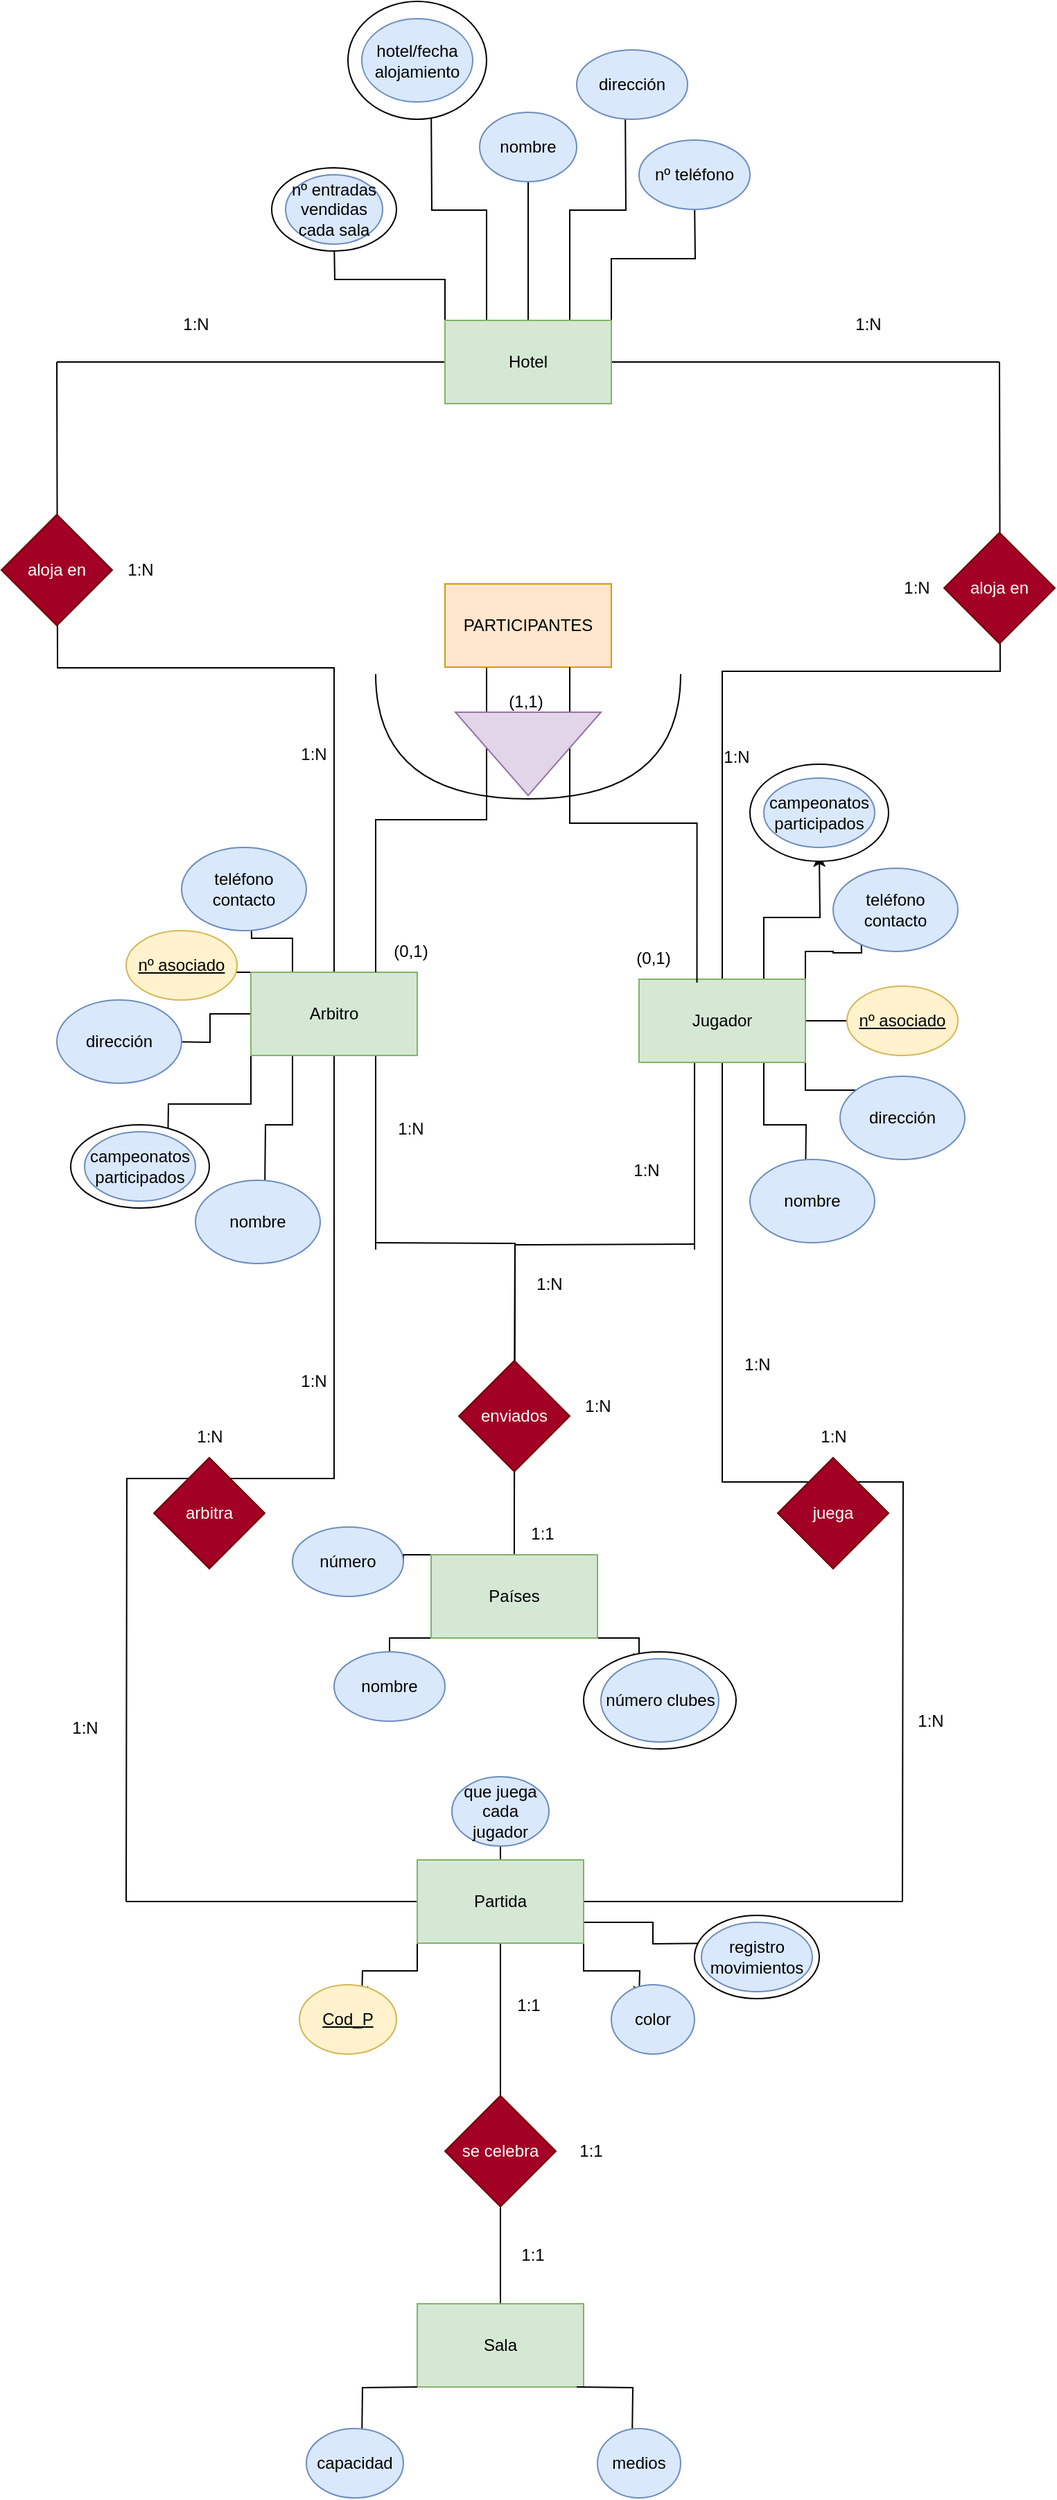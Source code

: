 <mxfile version="22.0.4" type="github">
  <diagram name="Página-1" id="-ygdy8630yrJe1KB-0lt">
    <mxGraphModel dx="1687" dy="2061" grid="1" gridSize="10" guides="1" tooltips="1" connect="1" arrows="1" fold="1" page="1" pageScale="1" pageWidth="827" pageHeight="1169" math="0" shadow="0">
      <root>
        <mxCell id="0" />
        <mxCell id="1" parent="0" />
        <mxCell id="7aKeYZJTnc0OrMBW9mIs-49" style="edgeStyle=orthogonalEdgeStyle;rounded=0;orthogonalLoop=1;jettySize=auto;html=1;exitX=0;exitY=0;exitDx=0;exitDy=0;" edge="1" parent="1" source="7aKeYZJTnc0OrMBW9mIs-1">
          <mxGeometry relative="1" as="geometry">
            <mxPoint x="160" y="310" as="targetPoint" />
          </mxGeometry>
        </mxCell>
        <mxCell id="7aKeYZJTnc0OrMBW9mIs-51" style="edgeStyle=orthogonalEdgeStyle;rounded=0;orthogonalLoop=1;jettySize=auto;html=1;exitX=0;exitY=0.5;exitDx=0;exitDy=0;" edge="1" parent="1" source="7aKeYZJTnc0OrMBW9mIs-1">
          <mxGeometry relative="1" as="geometry">
            <mxPoint x="130" y="360" as="targetPoint" />
          </mxGeometry>
        </mxCell>
        <mxCell id="7aKeYZJTnc0OrMBW9mIs-52" style="edgeStyle=orthogonalEdgeStyle;rounded=0;orthogonalLoop=1;jettySize=auto;html=1;exitX=0.25;exitY=0;exitDx=0;exitDy=0;" edge="1" parent="1" source="7aKeYZJTnc0OrMBW9mIs-1">
          <mxGeometry relative="1" as="geometry">
            <mxPoint x="190" y="260" as="targetPoint" />
          </mxGeometry>
        </mxCell>
        <mxCell id="7aKeYZJTnc0OrMBW9mIs-53" style="edgeStyle=orthogonalEdgeStyle;rounded=0;orthogonalLoop=1;jettySize=auto;html=1;exitX=0.25;exitY=1;exitDx=0;exitDy=0;" edge="1" parent="1" source="7aKeYZJTnc0OrMBW9mIs-1">
          <mxGeometry relative="1" as="geometry">
            <mxPoint x="200" y="470" as="targetPoint" />
          </mxGeometry>
        </mxCell>
        <mxCell id="7aKeYZJTnc0OrMBW9mIs-55" style="edgeStyle=orthogonalEdgeStyle;rounded=0;orthogonalLoop=1;jettySize=auto;html=1;exitX=0;exitY=1;exitDx=0;exitDy=0;" edge="1" parent="1" source="7aKeYZJTnc0OrMBW9mIs-1">
          <mxGeometry relative="1" as="geometry">
            <mxPoint x="130" y="440" as="targetPoint" />
          </mxGeometry>
        </mxCell>
        <mxCell id="7aKeYZJTnc0OrMBW9mIs-74" style="edgeStyle=orthogonalEdgeStyle;rounded=0;orthogonalLoop=1;jettySize=auto;html=1;exitX=0.5;exitY=1;exitDx=0;exitDy=0;endArrow=none;endFill=0;" edge="1" parent="1" source="7aKeYZJTnc0OrMBW9mIs-1">
          <mxGeometry relative="1" as="geometry">
            <mxPoint x="100" y="980" as="targetPoint" />
          </mxGeometry>
        </mxCell>
        <mxCell id="7aKeYZJTnc0OrMBW9mIs-97" style="edgeStyle=orthogonalEdgeStyle;rounded=0;orthogonalLoop=1;jettySize=auto;html=1;exitX=0.5;exitY=0;exitDx=0;exitDy=0;endArrow=none;endFill=0;" edge="1" parent="1" source="7aKeYZJTnc0OrMBW9mIs-1">
          <mxGeometry relative="1" as="geometry">
            <mxPoint x="50" y="-130" as="targetPoint" />
          </mxGeometry>
        </mxCell>
        <mxCell id="7aKeYZJTnc0OrMBW9mIs-167" style="edgeStyle=orthogonalEdgeStyle;rounded=0;orthogonalLoop=1;jettySize=auto;html=1;exitX=0.75;exitY=1;exitDx=0;exitDy=0;endArrow=none;endFill=0;" edge="1" parent="1">
          <mxGeometry relative="1" as="geometry">
            <mxPoint x="280" y="505" as="sourcePoint" />
            <mxPoint x="380" y="680" as="targetPoint" />
          </mxGeometry>
        </mxCell>
        <mxCell id="7aKeYZJTnc0OrMBW9mIs-169" style="edgeStyle=orthogonalEdgeStyle;rounded=0;orthogonalLoop=1;jettySize=auto;html=1;exitX=0.75;exitY=1;exitDx=0;exitDy=0;endArrow=none;endFill=0;" edge="1" parent="1" source="7aKeYZJTnc0OrMBW9mIs-1">
          <mxGeometry relative="1" as="geometry">
            <mxPoint x="280" y="510" as="targetPoint" />
          </mxGeometry>
        </mxCell>
        <mxCell id="7aKeYZJTnc0OrMBW9mIs-1" value="Arbitro" style="rounded=0;whiteSpace=wrap;html=1;fillColor=#d5e8d4;strokeColor=#82b366;" vertex="1" parent="1">
          <mxGeometry x="190" y="310" width="120" height="60" as="geometry" />
        </mxCell>
        <mxCell id="7aKeYZJTnc0OrMBW9mIs-23" style="edgeStyle=orthogonalEdgeStyle;rounded=0;orthogonalLoop=1;jettySize=auto;html=1;exitX=1;exitY=1;exitDx=0;exitDy=0;" edge="1" parent="1" source="7aKeYZJTnc0OrMBW9mIs-2">
          <mxGeometry relative="1" as="geometry">
            <mxPoint x="630" y="415" as="targetPoint" />
          </mxGeometry>
        </mxCell>
        <mxCell id="7aKeYZJTnc0OrMBW9mIs-24" style="edgeStyle=orthogonalEdgeStyle;rounded=0;orthogonalLoop=1;jettySize=auto;html=1;exitX=1;exitY=0;exitDx=0;exitDy=0;" edge="1" parent="1" source="7aKeYZJTnc0OrMBW9mIs-2">
          <mxGeometry relative="1" as="geometry">
            <mxPoint x="630" y="275" as="targetPoint" />
          </mxGeometry>
        </mxCell>
        <mxCell id="7aKeYZJTnc0OrMBW9mIs-25" style="edgeStyle=orthogonalEdgeStyle;rounded=0;orthogonalLoop=1;jettySize=auto;html=1;exitX=0.75;exitY=1;exitDx=0;exitDy=0;" edge="1" parent="1" source="7aKeYZJTnc0OrMBW9mIs-2">
          <mxGeometry relative="1" as="geometry">
            <mxPoint x="590" y="465" as="targetPoint" />
          </mxGeometry>
        </mxCell>
        <mxCell id="7aKeYZJTnc0OrMBW9mIs-26" style="edgeStyle=orthogonalEdgeStyle;rounded=0;orthogonalLoop=1;jettySize=auto;html=1;exitX=0.75;exitY=0;exitDx=0;exitDy=0;" edge="1" parent="1" source="7aKeYZJTnc0OrMBW9mIs-2">
          <mxGeometry relative="1" as="geometry">
            <mxPoint x="600" y="225" as="targetPoint" />
          </mxGeometry>
        </mxCell>
        <mxCell id="7aKeYZJTnc0OrMBW9mIs-27" style="edgeStyle=orthogonalEdgeStyle;rounded=0;orthogonalLoop=1;jettySize=auto;html=1;exitX=1;exitY=0.5;exitDx=0;exitDy=0;" edge="1" parent="1" source="7aKeYZJTnc0OrMBW9mIs-2">
          <mxGeometry relative="1" as="geometry">
            <mxPoint x="640" y="345" as="targetPoint" />
          </mxGeometry>
        </mxCell>
        <mxCell id="7aKeYZJTnc0OrMBW9mIs-59" style="edgeStyle=orthogonalEdgeStyle;rounded=0;orthogonalLoop=1;jettySize=auto;html=1;endArrow=none;endFill=0;" edge="1" parent="1">
          <mxGeometry relative="1" as="geometry">
            <mxPoint x="380" y="695" as="targetPoint" />
            <mxPoint x="510" y="506" as="sourcePoint" />
          </mxGeometry>
        </mxCell>
        <mxCell id="7aKeYZJTnc0OrMBW9mIs-75" style="edgeStyle=orthogonalEdgeStyle;rounded=0;orthogonalLoop=1;jettySize=auto;html=1;exitX=0.5;exitY=1;exitDx=0;exitDy=0;endArrow=none;endFill=0;" edge="1" parent="1" source="7aKeYZJTnc0OrMBW9mIs-2">
          <mxGeometry relative="1" as="geometry">
            <mxPoint x="660" y="980" as="targetPoint" />
          </mxGeometry>
        </mxCell>
        <mxCell id="7aKeYZJTnc0OrMBW9mIs-95" style="edgeStyle=orthogonalEdgeStyle;rounded=0;orthogonalLoop=1;jettySize=auto;html=1;exitX=0.5;exitY=0;exitDx=0;exitDy=0;endArrow=none;endFill=0;" edge="1" parent="1" source="7aKeYZJTnc0OrMBW9mIs-2">
          <mxGeometry relative="1" as="geometry">
            <mxPoint x="730" y="-130" as="targetPoint" />
          </mxGeometry>
        </mxCell>
        <mxCell id="7aKeYZJTnc0OrMBW9mIs-166" style="edgeStyle=orthogonalEdgeStyle;rounded=0;orthogonalLoop=1;jettySize=auto;html=1;exitX=0.25;exitY=1;exitDx=0;exitDy=0;endArrow=none;endFill=0;" edge="1" parent="1">
          <mxGeometry relative="1" as="geometry">
            <mxPoint x="510" y="510" as="targetPoint" />
            <mxPoint x="510.03" y="375" as="sourcePoint" />
            <Array as="points">
              <mxPoint x="510.03" y="420" />
              <mxPoint x="510.03" y="420" />
            </Array>
          </mxGeometry>
        </mxCell>
        <mxCell id="7aKeYZJTnc0OrMBW9mIs-2" value="Jugador" style="whiteSpace=wrap;html=1;fillColor=#d5e8d4;strokeColor=#82b366;" vertex="1" parent="1">
          <mxGeometry x="470" y="315" width="120" height="60" as="geometry" />
        </mxCell>
        <mxCell id="7aKeYZJTnc0OrMBW9mIs-12" style="edgeStyle=orthogonalEdgeStyle;rounded=0;orthogonalLoop=1;jettySize=auto;html=1;exitX=0.25;exitY=1;exitDx=0;exitDy=0;entryX=0.75;entryY=0;entryDx=0;entryDy=0;endArrow=none;endFill=0;" edge="1" parent="1" source="7aKeYZJTnc0OrMBW9mIs-10" target="7aKeYZJTnc0OrMBW9mIs-1">
          <mxGeometry relative="1" as="geometry" />
        </mxCell>
        <mxCell id="7aKeYZJTnc0OrMBW9mIs-10" value="PARTICIPANTES" style="whiteSpace=wrap;html=1;fillColor=#ffe6cc;strokeColor=#d79b00;" vertex="1" parent="1">
          <mxGeometry x="330" y="30" width="120" height="60" as="geometry" />
        </mxCell>
        <mxCell id="7aKeYZJTnc0OrMBW9mIs-11" style="edgeStyle=orthogonalEdgeStyle;rounded=0;orthogonalLoop=1;jettySize=auto;html=1;exitX=0.75;exitY=1;exitDx=0;exitDy=0;endArrow=none;endFill=0;entryX=0.348;entryY=0.042;entryDx=0;entryDy=0;entryPerimeter=0;" edge="1" parent="1" source="7aKeYZJTnc0OrMBW9mIs-10" target="7aKeYZJTnc0OrMBW9mIs-2">
          <mxGeometry relative="1" as="geometry">
            <mxPoint x="512" y="310" as="targetPoint" />
          </mxGeometry>
        </mxCell>
        <mxCell id="7aKeYZJTnc0OrMBW9mIs-13" value="" style="shape=requiredInterface;html=1;verticalLabelPosition=bottom;sketch=0;rotation=90;" vertex="1" parent="1">
          <mxGeometry x="345" y="30" width="90" height="220" as="geometry" />
        </mxCell>
        <mxCell id="7aKeYZJTnc0OrMBW9mIs-18" value="&lt;u&gt;nº asociado&lt;/u&gt;" style="ellipse;whiteSpace=wrap;html=1;fillColor=#fff2cc;strokeColor=#d6b656;" vertex="1" parent="1">
          <mxGeometry x="620" y="320" width="80" height="50" as="geometry" />
        </mxCell>
        <mxCell id="7aKeYZJTnc0OrMBW9mIs-20" value="nombre" style="ellipse;whiteSpace=wrap;html=1;fillColor=#dae8fc;strokeColor=#6c8ebf;" vertex="1" parent="1">
          <mxGeometry x="550" y="445" width="90" height="60" as="geometry" />
        </mxCell>
        <mxCell id="7aKeYZJTnc0OrMBW9mIs-21" value="teléfono contacto" style="ellipse;whiteSpace=wrap;html=1;fillColor=#dae8fc;strokeColor=#6c8ebf;" vertex="1" parent="1">
          <mxGeometry x="610" y="235" width="90" height="60" as="geometry" />
        </mxCell>
        <mxCell id="7aKeYZJTnc0OrMBW9mIs-22" value="dirección" style="ellipse;whiteSpace=wrap;html=1;fillColor=#dae8fc;strokeColor=#6c8ebf;" vertex="1" parent="1">
          <mxGeometry x="615" y="385" width="90" height="60" as="geometry" />
        </mxCell>
        <mxCell id="7aKeYZJTnc0OrMBW9mIs-43" value="&lt;u&gt;nº asociado&lt;/u&gt;" style="ellipse;whiteSpace=wrap;html=1;fillColor=#fff2cc;strokeColor=#d6b656;" vertex="1" parent="1">
          <mxGeometry x="100" y="280" width="80" height="50" as="geometry" />
        </mxCell>
        <mxCell id="7aKeYZJTnc0OrMBW9mIs-45" value="nombre" style="ellipse;whiteSpace=wrap;html=1;fillColor=#dae8fc;strokeColor=#6c8ebf;" vertex="1" parent="1">
          <mxGeometry x="150" y="460" width="90" height="60" as="geometry" />
        </mxCell>
        <mxCell id="7aKeYZJTnc0OrMBW9mIs-46" value="teléfono contacto" style="ellipse;whiteSpace=wrap;html=1;fillColor=#dae8fc;strokeColor=#6c8ebf;" vertex="1" parent="1">
          <mxGeometry x="140" y="220" width="90" height="60" as="geometry" />
        </mxCell>
        <mxCell id="7aKeYZJTnc0OrMBW9mIs-47" value="dirección" style="ellipse;whiteSpace=wrap;html=1;fillColor=#dae8fc;strokeColor=#6c8ebf;" vertex="1" parent="1">
          <mxGeometry x="50" y="330" width="90" height="60" as="geometry" />
        </mxCell>
        <mxCell id="7aKeYZJTnc0OrMBW9mIs-62" style="edgeStyle=orthogonalEdgeStyle;rounded=0;orthogonalLoop=1;jettySize=auto;html=1;exitX=0.5;exitY=1;exitDx=0;exitDy=0;endArrow=none;endFill=0;" edge="1" parent="1" source="7aKeYZJTnc0OrMBW9mIs-61">
          <mxGeometry relative="1" as="geometry">
            <mxPoint x="380" y="740" as="targetPoint" />
          </mxGeometry>
        </mxCell>
        <mxCell id="7aKeYZJTnc0OrMBW9mIs-61" value="enviados" style="rhombus;whiteSpace=wrap;html=1;fillColor=#a20025;fontColor=#ffffff;strokeColor=#6F0000;" vertex="1" parent="1">
          <mxGeometry x="340" y="590" width="80" height="80" as="geometry" />
        </mxCell>
        <mxCell id="7aKeYZJTnc0OrMBW9mIs-64" style="edgeStyle=orthogonalEdgeStyle;rounded=0;orthogonalLoop=1;jettySize=auto;html=1;exitX=0;exitY=1;exitDx=0;exitDy=0;" edge="1" parent="1" source="7aKeYZJTnc0OrMBW9mIs-63">
          <mxGeometry relative="1" as="geometry">
            <mxPoint x="290" y="810" as="targetPoint" />
          </mxGeometry>
        </mxCell>
        <mxCell id="7aKeYZJTnc0OrMBW9mIs-67" style="edgeStyle=orthogonalEdgeStyle;rounded=0;orthogonalLoop=1;jettySize=auto;html=1;exitX=1;exitY=1;exitDx=0;exitDy=0;" edge="1" parent="1" source="7aKeYZJTnc0OrMBW9mIs-63">
          <mxGeometry relative="1" as="geometry">
            <mxPoint x="470" y="810" as="targetPoint" />
          </mxGeometry>
        </mxCell>
        <mxCell id="7aKeYZJTnc0OrMBW9mIs-180" style="edgeStyle=orthogonalEdgeStyle;rounded=0;orthogonalLoop=1;jettySize=auto;html=1;exitX=0;exitY=0;exitDx=0;exitDy=0;entryX=1;entryY=0.5;entryDx=0;entryDy=0;endArrow=none;endFill=0;" edge="1" parent="1" source="7aKeYZJTnc0OrMBW9mIs-63" target="7aKeYZJTnc0OrMBW9mIs-73">
          <mxGeometry relative="1" as="geometry" />
        </mxCell>
        <mxCell id="7aKeYZJTnc0OrMBW9mIs-63" value="Países" style="rounded=0;whiteSpace=wrap;html=1;fillColor=#d5e8d4;strokeColor=#82b366;" vertex="1" parent="1">
          <mxGeometry x="320" y="730" width="120" height="60" as="geometry" />
        </mxCell>
        <mxCell id="7aKeYZJTnc0OrMBW9mIs-68" value="nombre" style="ellipse;whiteSpace=wrap;html=1;fillColor=#dae8fc;strokeColor=#6c8ebf;" vertex="1" parent="1">
          <mxGeometry x="250" y="800" width="80" height="50" as="geometry" />
        </mxCell>
        <mxCell id="7aKeYZJTnc0OrMBW9mIs-73" value="número" style="ellipse;whiteSpace=wrap;html=1;fillColor=#dae8fc;strokeColor=#6c8ebf;" vertex="1" parent="1">
          <mxGeometry x="220" y="710" width="80" height="50" as="geometry" />
        </mxCell>
        <mxCell id="7aKeYZJTnc0OrMBW9mIs-76" value="" style="endArrow=none;html=1;rounded=0;entryX=0;entryY=0.5;entryDx=0;entryDy=0;" edge="1" parent="1" target="7aKeYZJTnc0OrMBW9mIs-83">
          <mxGeometry width="50" height="50" relative="1" as="geometry">
            <mxPoint x="100" y="980" as="sourcePoint" />
            <mxPoint x="280" y="980" as="targetPoint" />
          </mxGeometry>
        </mxCell>
        <mxCell id="7aKeYZJTnc0OrMBW9mIs-77" value="" style="endArrow=none;html=1;rounded=0;exitX=1;exitY=0.5;exitDx=0;exitDy=0;" edge="1" parent="1" source="7aKeYZJTnc0OrMBW9mIs-83">
          <mxGeometry width="50" height="50" relative="1" as="geometry">
            <mxPoint x="440" y="980" as="sourcePoint" />
            <mxPoint x="660" y="980" as="targetPoint" />
          </mxGeometry>
        </mxCell>
        <mxCell id="7aKeYZJTnc0OrMBW9mIs-79" value="arbitra" style="rhombus;whiteSpace=wrap;html=1;fillColor=#a20025;fontColor=#ffffff;strokeColor=#6F0000;" vertex="1" parent="1">
          <mxGeometry x="120" y="660" width="80" height="80" as="geometry" />
        </mxCell>
        <mxCell id="7aKeYZJTnc0OrMBW9mIs-81" value="juega" style="rhombus;whiteSpace=wrap;html=1;fillColor=#a20025;fontColor=#ffffff;strokeColor=#6F0000;" vertex="1" parent="1">
          <mxGeometry x="570" y="660" width="80" height="80" as="geometry" />
        </mxCell>
        <mxCell id="7aKeYZJTnc0OrMBW9mIs-84" style="edgeStyle=orthogonalEdgeStyle;rounded=0;orthogonalLoop=1;jettySize=auto;html=1;exitX=0;exitY=1;exitDx=0;exitDy=0;" edge="1" parent="1" source="7aKeYZJTnc0OrMBW9mIs-83">
          <mxGeometry relative="1" as="geometry">
            <mxPoint x="270" y="1050" as="targetPoint" />
          </mxGeometry>
        </mxCell>
        <mxCell id="7aKeYZJTnc0OrMBW9mIs-85" style="edgeStyle=orthogonalEdgeStyle;rounded=0;orthogonalLoop=1;jettySize=auto;html=1;exitX=1;exitY=1;exitDx=0;exitDy=0;" edge="1" parent="1" source="7aKeYZJTnc0OrMBW9mIs-83">
          <mxGeometry relative="1" as="geometry">
            <mxPoint x="470" y="1050" as="targetPoint" />
          </mxGeometry>
        </mxCell>
        <mxCell id="7aKeYZJTnc0OrMBW9mIs-132" style="edgeStyle=orthogonalEdgeStyle;rounded=0;orthogonalLoop=1;jettySize=auto;html=1;exitX=0.5;exitY=0;exitDx=0;exitDy=0;entryX=0.5;entryY=1;entryDx=0;entryDy=0;endArrow=none;endFill=0;" edge="1" parent="1" source="7aKeYZJTnc0OrMBW9mIs-83" target="7aKeYZJTnc0OrMBW9mIs-89">
          <mxGeometry relative="1" as="geometry" />
        </mxCell>
        <mxCell id="7aKeYZJTnc0OrMBW9mIs-133" style="edgeStyle=orthogonalEdgeStyle;rounded=0;orthogonalLoop=1;jettySize=auto;html=1;exitX=0.5;exitY=1;exitDx=0;exitDy=0;" edge="1" parent="1" source="7aKeYZJTnc0OrMBW9mIs-83">
          <mxGeometry relative="1" as="geometry">
            <mxPoint x="370" y="1290" as="targetPoint" />
          </mxGeometry>
        </mxCell>
        <mxCell id="7aKeYZJTnc0OrMBW9mIs-146" style="edgeStyle=orthogonalEdgeStyle;rounded=0;orthogonalLoop=1;jettySize=auto;html=1;exitX=1;exitY=0.75;exitDx=0;exitDy=0;" edge="1" parent="1" source="7aKeYZJTnc0OrMBW9mIs-83">
          <mxGeometry relative="1" as="geometry">
            <mxPoint x="530" y="1010" as="targetPoint" />
          </mxGeometry>
        </mxCell>
        <mxCell id="7aKeYZJTnc0OrMBW9mIs-83" value="Partida" style="whiteSpace=wrap;html=1;fillColor=#d5e8d4;strokeColor=#82b366;" vertex="1" parent="1">
          <mxGeometry x="310" y="950" width="120" height="60" as="geometry" />
        </mxCell>
        <mxCell id="7aKeYZJTnc0OrMBW9mIs-88" value="&lt;u&gt;Cod_P&lt;/u&gt;" style="ellipse;whiteSpace=wrap;html=1;fillColor=#fff2cc;strokeColor=#d6b656;" vertex="1" parent="1">
          <mxGeometry x="225" y="1040" width="70" height="50" as="geometry" />
        </mxCell>
        <mxCell id="7aKeYZJTnc0OrMBW9mIs-89" value="que juega cada jugador" style="ellipse;whiteSpace=wrap;html=1;fillColor=#dae8fc;strokeColor=#6c8ebf;" vertex="1" parent="1">
          <mxGeometry x="335" y="890" width="70" height="50" as="geometry" />
        </mxCell>
        <mxCell id="7aKeYZJTnc0OrMBW9mIs-90" value="color" style="ellipse;whiteSpace=wrap;html=1;fillColor=#dae8fc;strokeColor=#6c8ebf;" vertex="1" parent="1">
          <mxGeometry x="450" y="1040" width="60" height="50" as="geometry" />
        </mxCell>
        <mxCell id="7aKeYZJTnc0OrMBW9mIs-99" value="aloja en" style="rhombus;whiteSpace=wrap;html=1;fillColor=#a20025;fontColor=#ffffff;strokeColor=#6F0000;" vertex="1" parent="1">
          <mxGeometry x="10" y="-20" width="80" height="80" as="geometry" />
        </mxCell>
        <mxCell id="7aKeYZJTnc0OrMBW9mIs-100" value="aloja en" style="rhombus;whiteSpace=wrap;html=1;fillColor=#a20025;fontColor=#ffffff;strokeColor=#6F0000;" vertex="1" parent="1">
          <mxGeometry x="690" y="-7" width="80" height="80" as="geometry" />
        </mxCell>
        <mxCell id="7aKeYZJTnc0OrMBW9mIs-101" value="" style="endArrow=none;html=1;rounded=0;" edge="1" parent="1">
          <mxGeometry width="50" height="50" relative="1" as="geometry">
            <mxPoint x="50" y="-130" as="sourcePoint" />
            <mxPoint x="330" y="-130" as="targetPoint" />
          </mxGeometry>
        </mxCell>
        <mxCell id="7aKeYZJTnc0OrMBW9mIs-102" value="" style="endArrow=none;html=1;rounded=0;" edge="1" parent="1">
          <mxGeometry width="50" height="50" relative="1" as="geometry">
            <mxPoint x="450" y="-130" as="sourcePoint" />
            <mxPoint x="730" y="-130" as="targetPoint" />
            <Array as="points">
              <mxPoint x="525" y="-130" />
            </Array>
          </mxGeometry>
        </mxCell>
        <mxCell id="7aKeYZJTnc0OrMBW9mIs-107" style="edgeStyle=orthogonalEdgeStyle;rounded=0;orthogonalLoop=1;jettySize=auto;html=1;exitX=0.25;exitY=0;exitDx=0;exitDy=0;" edge="1" parent="1" source="7aKeYZJTnc0OrMBW9mIs-103">
          <mxGeometry relative="1" as="geometry">
            <mxPoint x="320" y="-320" as="targetPoint" />
          </mxGeometry>
        </mxCell>
        <mxCell id="7aKeYZJTnc0OrMBW9mIs-108" style="edgeStyle=orthogonalEdgeStyle;rounded=0;orthogonalLoop=1;jettySize=auto;html=1;exitX=0.5;exitY=0;exitDx=0;exitDy=0;" edge="1" parent="1" source="7aKeYZJTnc0OrMBW9mIs-103">
          <mxGeometry relative="1" as="geometry">
            <mxPoint x="390" y="-270" as="targetPoint" />
          </mxGeometry>
        </mxCell>
        <mxCell id="7aKeYZJTnc0OrMBW9mIs-111" style="edgeStyle=orthogonalEdgeStyle;rounded=0;orthogonalLoop=1;jettySize=auto;html=1;exitX=0.75;exitY=0;exitDx=0;exitDy=0;" edge="1" parent="1" source="7aKeYZJTnc0OrMBW9mIs-103">
          <mxGeometry relative="1" as="geometry">
            <mxPoint x="460" y="-320" as="targetPoint" />
          </mxGeometry>
        </mxCell>
        <mxCell id="7aKeYZJTnc0OrMBW9mIs-114" style="edgeStyle=orthogonalEdgeStyle;rounded=0;orthogonalLoop=1;jettySize=auto;html=1;exitX=1;exitY=0;exitDx=0;exitDy=0;" edge="1" parent="1" source="7aKeYZJTnc0OrMBW9mIs-103">
          <mxGeometry relative="1" as="geometry">
            <mxPoint x="510" y="-250" as="targetPoint" />
          </mxGeometry>
        </mxCell>
        <mxCell id="7aKeYZJTnc0OrMBW9mIs-140" style="edgeStyle=orthogonalEdgeStyle;rounded=0;orthogonalLoop=1;jettySize=auto;html=1;exitX=0;exitY=0;exitDx=0;exitDy=0;" edge="1" parent="1" source="7aKeYZJTnc0OrMBW9mIs-103">
          <mxGeometry relative="1" as="geometry">
            <mxPoint x="250" y="-220" as="targetPoint" />
          </mxGeometry>
        </mxCell>
        <mxCell id="7aKeYZJTnc0OrMBW9mIs-103" value="Hotel" style="rounded=0;whiteSpace=wrap;html=1;fillColor=#d5e8d4;strokeColor=#82b366;" vertex="1" parent="1">
          <mxGeometry x="330" y="-160" width="120" height="60" as="geometry" />
        </mxCell>
        <mxCell id="7aKeYZJTnc0OrMBW9mIs-112" value="" style="ellipse;whiteSpace=wrap;html=1;" vertex="1" parent="1">
          <mxGeometry x="260" y="-390" width="100" height="85" as="geometry" />
        </mxCell>
        <mxCell id="7aKeYZJTnc0OrMBW9mIs-113" value="nombre" style="ellipse;whiteSpace=wrap;html=1;fillColor=#dae8fc;strokeColor=#6c8ebf;" vertex="1" parent="1">
          <mxGeometry x="355" y="-310" width="70" height="50" as="geometry" />
        </mxCell>
        <mxCell id="7aKeYZJTnc0OrMBW9mIs-115" value="dirección" style="ellipse;whiteSpace=wrap;html=1;fillColor=#dae8fc;strokeColor=#6c8ebf;" vertex="1" parent="1">
          <mxGeometry x="425" y="-355" width="80" height="50" as="geometry" />
        </mxCell>
        <mxCell id="7aKeYZJTnc0OrMBW9mIs-116" value="nº teléfono" style="ellipse;whiteSpace=wrap;html=1;fillColor=#dae8fc;strokeColor=#6c8ebf;" vertex="1" parent="1">
          <mxGeometry x="470" y="-290" width="80" height="50" as="geometry" />
        </mxCell>
        <mxCell id="7aKeYZJTnc0OrMBW9mIs-119" value="hotel/fecha&lt;br&gt;alojamiento" style="ellipse;whiteSpace=wrap;html=1;fillColor=#dae8fc;strokeColor=#6c8ebf;" vertex="1" parent="1">
          <mxGeometry x="270" y="-377.5" width="80" height="60" as="geometry" />
        </mxCell>
        <mxCell id="7aKeYZJTnc0OrMBW9mIs-120" value="" style="ellipse;whiteSpace=wrap;html=1;" vertex="1" parent="1">
          <mxGeometry x="60" y="420" width="100" height="60" as="geometry" />
        </mxCell>
        <mxCell id="7aKeYZJTnc0OrMBW9mIs-121" value="campeonatos participados" style="ellipse;whiteSpace=wrap;html=1;fillColor=#dae8fc;strokeColor=#6c8ebf;" vertex="1" parent="1">
          <mxGeometry x="70" y="425" width="80" height="50" as="geometry" />
        </mxCell>
        <mxCell id="7aKeYZJTnc0OrMBW9mIs-128" value="" style="ellipse;whiteSpace=wrap;html=1;" vertex="1" parent="1">
          <mxGeometry x="550" y="160" width="100" height="70" as="geometry" />
        </mxCell>
        <mxCell id="7aKeYZJTnc0OrMBW9mIs-129" value="campeonatos participados" style="ellipse;whiteSpace=wrap;html=1;fillColor=#dae8fc;strokeColor=#6c8ebf;" vertex="1" parent="1">
          <mxGeometry x="560" y="170" width="80" height="50" as="geometry" />
        </mxCell>
        <mxCell id="7aKeYZJTnc0OrMBW9mIs-130" value="" style="ellipse;whiteSpace=wrap;html=1;" vertex="1" parent="1">
          <mxGeometry x="430" y="800" width="110" height="70" as="geometry" />
        </mxCell>
        <mxCell id="7aKeYZJTnc0OrMBW9mIs-131" value="número clubes" style="ellipse;whiteSpace=wrap;html=1;fillColor=#dae8fc;strokeColor=#6c8ebf;" vertex="1" parent="1">
          <mxGeometry x="442.5" y="805" width="85" height="60" as="geometry" />
        </mxCell>
        <mxCell id="7aKeYZJTnc0OrMBW9mIs-134" value="Sala" style="rounded=0;whiteSpace=wrap;html=1;fillColor=#d5e8d4;strokeColor=#82b366;" vertex="1" parent="1">
          <mxGeometry x="310" y="1270" width="120" height="60" as="geometry" />
        </mxCell>
        <mxCell id="7aKeYZJTnc0OrMBW9mIs-135" value="se celebra" style="rhombus;whiteSpace=wrap;html=1;fillColor=#a20025;fontColor=#ffffff;strokeColor=#6F0000;" vertex="1" parent="1">
          <mxGeometry x="330" y="1120" width="80" height="80" as="geometry" />
        </mxCell>
        <mxCell id="7aKeYZJTnc0OrMBW9mIs-136" style="edgeStyle=orthogonalEdgeStyle;rounded=0;orthogonalLoop=1;jettySize=auto;html=1;exitX=0;exitY=1;exitDx=0;exitDy=0;" edge="1" parent="1">
          <mxGeometry relative="1" as="geometry">
            <mxPoint x="270" y="1370" as="targetPoint" />
            <mxPoint x="310" y="1330" as="sourcePoint" />
          </mxGeometry>
        </mxCell>
        <mxCell id="7aKeYZJTnc0OrMBW9mIs-137" style="edgeStyle=orthogonalEdgeStyle;rounded=0;orthogonalLoop=1;jettySize=auto;html=1;exitX=1;exitY=1;exitDx=0;exitDy=0;" edge="1" parent="1">
          <mxGeometry relative="1" as="geometry">
            <mxPoint x="465" y="1370" as="targetPoint" />
            <mxPoint x="425" y="1330" as="sourcePoint" />
          </mxGeometry>
        </mxCell>
        <mxCell id="7aKeYZJTnc0OrMBW9mIs-138" value="capacidad" style="ellipse;whiteSpace=wrap;html=1;fillColor=#dae8fc;strokeColor=#6c8ebf;" vertex="1" parent="1">
          <mxGeometry x="230" y="1360" width="70" height="50" as="geometry" />
        </mxCell>
        <mxCell id="7aKeYZJTnc0OrMBW9mIs-139" value="medios" style="ellipse;whiteSpace=wrap;html=1;fillColor=#dae8fc;strokeColor=#6c8ebf;" vertex="1" parent="1">
          <mxGeometry x="440" y="1360" width="60" height="50" as="geometry" />
        </mxCell>
        <mxCell id="7aKeYZJTnc0OrMBW9mIs-142" value="" style="ellipse;whiteSpace=wrap;html=1;" vertex="1" parent="1">
          <mxGeometry x="205" y="-270" width="90" height="60" as="geometry" />
        </mxCell>
        <mxCell id="7aKeYZJTnc0OrMBW9mIs-143" value="nº entradas vendidas cada sala" style="ellipse;whiteSpace=wrap;html=1;fillColor=#dae8fc;strokeColor=#6c8ebf;" vertex="1" parent="1">
          <mxGeometry x="215" y="-265" width="70" height="50" as="geometry" />
        </mxCell>
        <mxCell id="7aKeYZJTnc0OrMBW9mIs-147" value="" style="ellipse;whiteSpace=wrap;html=1;" vertex="1" parent="1">
          <mxGeometry x="510" y="990" width="90" height="60" as="geometry" />
        </mxCell>
        <mxCell id="7aKeYZJTnc0OrMBW9mIs-148" value="registro movimientos" style="ellipse;whiteSpace=wrap;html=1;fillColor=#dae8fc;strokeColor=#6c8ebf;" vertex="1" parent="1">
          <mxGeometry x="515" y="995" width="80" height="50" as="geometry" />
        </mxCell>
        <mxCell id="7aKeYZJTnc0OrMBW9mIs-149" value="1:1" style="text;html=1;align=center;verticalAlign=middle;resizable=0;points=[];autosize=1;strokeColor=none;fillColor=none;" vertex="1" parent="1">
          <mxGeometry x="370" y="1040" width="40" height="30" as="geometry" />
        </mxCell>
        <mxCell id="7aKeYZJTnc0OrMBW9mIs-150" value="1:1" style="text;html=1;align=center;verticalAlign=middle;resizable=0;points=[];autosize=1;strokeColor=none;fillColor=none;" vertex="1" parent="1">
          <mxGeometry x="415" y="1145" width="40" height="30" as="geometry" />
        </mxCell>
        <mxCell id="7aKeYZJTnc0OrMBW9mIs-151" value="1:1" style="text;html=1;align=center;verticalAlign=middle;resizable=0;points=[];autosize=1;strokeColor=none;fillColor=none;" vertex="1" parent="1">
          <mxGeometry x="373" y="1220" width="40" height="30" as="geometry" />
        </mxCell>
        <mxCell id="7aKeYZJTnc0OrMBW9mIs-152" value="1:N" style="text;html=1;align=center;verticalAlign=middle;resizable=0;points=[];autosize=1;strokeColor=none;fillColor=none;" vertex="1" parent="1">
          <mxGeometry x="535" y="578" width="40" height="30" as="geometry" />
        </mxCell>
        <mxCell id="7aKeYZJTnc0OrMBW9mIs-153" value="1:N" style="text;html=1;align=center;verticalAlign=middle;resizable=0;points=[];autosize=1;strokeColor=none;fillColor=none;" vertex="1" parent="1">
          <mxGeometry x="590" y="630" width="40" height="30" as="geometry" />
        </mxCell>
        <mxCell id="7aKeYZJTnc0OrMBW9mIs-156" value="1:N" style="text;html=1;align=center;verticalAlign=middle;resizable=0;points=[];autosize=1;strokeColor=none;fillColor=none;" vertex="1" parent="1">
          <mxGeometry x="660" y="835" width="40" height="30" as="geometry" />
        </mxCell>
        <mxCell id="7aKeYZJTnc0OrMBW9mIs-157" value="1:N" style="text;html=1;align=center;verticalAlign=middle;resizable=0;points=[];autosize=1;strokeColor=none;fillColor=none;" vertex="1" parent="1">
          <mxGeometry x="215" y="590" width="40" height="30" as="geometry" />
        </mxCell>
        <mxCell id="7aKeYZJTnc0OrMBW9mIs-158" value="1:N" style="text;html=1;align=center;verticalAlign=middle;resizable=0;points=[];autosize=1;strokeColor=none;fillColor=none;" vertex="1" parent="1">
          <mxGeometry x="140" y="630" width="40" height="30" as="geometry" />
        </mxCell>
        <mxCell id="7aKeYZJTnc0OrMBW9mIs-159" value="1:N" style="text;html=1;align=center;verticalAlign=middle;resizable=0;points=[];autosize=1;strokeColor=none;fillColor=none;" vertex="1" parent="1">
          <mxGeometry x="50" y="840" width="40" height="30" as="geometry" />
        </mxCell>
        <mxCell id="7aKeYZJTnc0OrMBW9mIs-160" value="1:N" style="text;html=1;align=center;verticalAlign=middle;resizable=0;points=[];autosize=1;strokeColor=none;fillColor=none;" vertex="1" parent="1">
          <mxGeometry x="215" y="137.5" width="40" height="30" as="geometry" />
        </mxCell>
        <mxCell id="7aKeYZJTnc0OrMBW9mIs-161" value="1:N" style="text;html=1;align=center;verticalAlign=middle;resizable=0;points=[];autosize=1;strokeColor=none;fillColor=none;" vertex="1" parent="1">
          <mxGeometry x="90" y="5" width="40" height="30" as="geometry" />
        </mxCell>
        <mxCell id="7aKeYZJTnc0OrMBW9mIs-162" value="1:N" style="text;html=1;align=center;verticalAlign=middle;resizable=0;points=[];autosize=1;strokeColor=none;fillColor=none;" vertex="1" parent="1">
          <mxGeometry x="130" y="-172" width="40" height="30" as="geometry" />
        </mxCell>
        <mxCell id="7aKeYZJTnc0OrMBW9mIs-163" value="1:N" style="text;html=1;align=center;verticalAlign=middle;resizable=0;points=[];autosize=1;strokeColor=none;fillColor=none;" vertex="1" parent="1">
          <mxGeometry x="520" y="140" width="40" height="30" as="geometry" />
        </mxCell>
        <mxCell id="7aKeYZJTnc0OrMBW9mIs-164" value="1:N" style="text;html=1;align=center;verticalAlign=middle;resizable=0;points=[];autosize=1;strokeColor=none;fillColor=none;" vertex="1" parent="1">
          <mxGeometry x="650" y="18" width="40" height="30" as="geometry" />
        </mxCell>
        <mxCell id="7aKeYZJTnc0OrMBW9mIs-165" value="1:N" style="text;html=1;align=center;verticalAlign=middle;resizable=0;points=[];autosize=1;strokeColor=none;fillColor=none;" vertex="1" parent="1">
          <mxGeometry x="615" y="-172" width="40" height="30" as="geometry" />
        </mxCell>
        <mxCell id="7aKeYZJTnc0OrMBW9mIs-172" value="1:N" style="text;html=1;align=center;verticalAlign=middle;resizable=0;points=[];autosize=1;strokeColor=none;fillColor=none;" vertex="1" parent="1">
          <mxGeometry x="285" y="408" width="40" height="30" as="geometry" />
        </mxCell>
        <mxCell id="7aKeYZJTnc0OrMBW9mIs-173" value="1:N" style="text;html=1;align=center;verticalAlign=middle;resizable=0;points=[];autosize=1;strokeColor=none;fillColor=none;" vertex="1" parent="1">
          <mxGeometry x="455" y="438" width="40" height="30" as="geometry" />
        </mxCell>
        <mxCell id="7aKeYZJTnc0OrMBW9mIs-176" value="1:1" style="text;html=1;align=center;verticalAlign=middle;resizable=0;points=[];autosize=1;strokeColor=none;fillColor=none;" vertex="1" parent="1">
          <mxGeometry x="380" y="700" width="40" height="30" as="geometry" />
        </mxCell>
        <mxCell id="7aKeYZJTnc0OrMBW9mIs-177" value="1:N" style="text;html=1;align=center;verticalAlign=middle;resizable=0;points=[];autosize=1;strokeColor=none;fillColor=none;" vertex="1" parent="1">
          <mxGeometry x="385" y="520" width="40" height="30" as="geometry" />
        </mxCell>
        <mxCell id="7aKeYZJTnc0OrMBW9mIs-178" value="1:N" style="text;html=1;align=center;verticalAlign=middle;resizable=0;points=[];autosize=1;strokeColor=none;fillColor=none;" vertex="1" parent="1">
          <mxGeometry x="420" y="608" width="40" height="30" as="geometry" />
        </mxCell>
        <mxCell id="7aKeYZJTnc0OrMBW9mIs-183" value="" style="triangle;whiteSpace=wrap;html=1;rotation=90;fillColor=#e1d5e7;strokeColor=#9673a6;" vertex="1" parent="1">
          <mxGeometry x="360" y="100" width="60" height="105" as="geometry" />
        </mxCell>
        <mxCell id="7aKeYZJTnc0OrMBW9mIs-184" value="(1,1)" style="text;html=1;align=center;verticalAlign=middle;resizable=0;points=[];autosize=1;strokeColor=none;fillColor=none;" vertex="1" parent="1">
          <mxGeometry x="363" y="100" width="50" height="30" as="geometry" />
        </mxCell>
        <mxCell id="7aKeYZJTnc0OrMBW9mIs-185" value="(0,1)" style="text;html=1;align=center;verticalAlign=middle;resizable=0;points=[];autosize=1;strokeColor=none;fillColor=none;" vertex="1" parent="1">
          <mxGeometry x="280" y="280" width="50" height="30" as="geometry" />
        </mxCell>
        <mxCell id="7aKeYZJTnc0OrMBW9mIs-186" value="(0,1)" style="text;html=1;align=center;verticalAlign=middle;resizable=0;points=[];autosize=1;strokeColor=none;fillColor=none;" vertex="1" parent="1">
          <mxGeometry x="455" y="285" width="50" height="30" as="geometry" />
        </mxCell>
      </root>
    </mxGraphModel>
  </diagram>
</mxfile>
